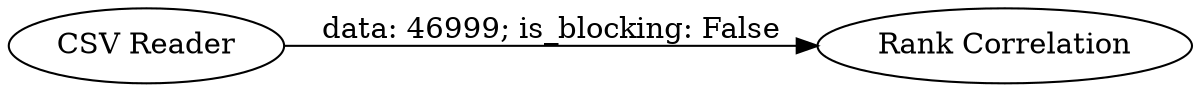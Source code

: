 digraph {
	"3616978267955789481_2" [label="Rank Correlation"]
	"3616978267955789481_1" [label="CSV Reader"]
	"3616978267955789481_1" -> "3616978267955789481_2" [label="data: 46999; is_blocking: False"]
	rankdir=LR
}
